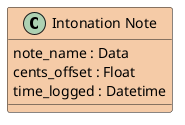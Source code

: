 @startuml
class "Intonation Note" #F5CBA7 {
  note_name : Data
  cents_offset : Float
  time_logged : Datetime
}
@enduml